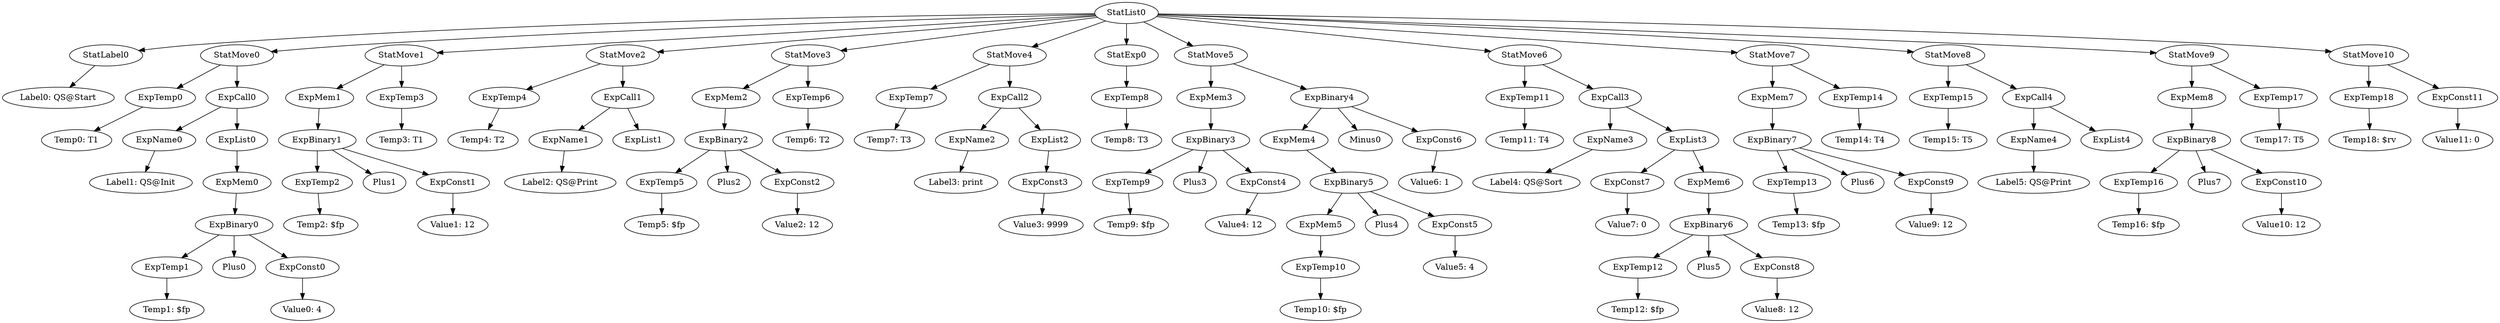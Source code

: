 digraph {
	ordering = out;
	ExpConst11 -> "Value11: 0";
	ExpTemp17 -> "Temp17: T5";
	StatMove9 -> ExpMem8;
	StatMove9 -> ExpTemp17;
	ExpMem8 -> ExpBinary8;
	ExpBinary8 -> ExpTemp16;
	ExpBinary8 -> Plus7;
	ExpBinary8 -> ExpConst10;
	ExpCall4 -> ExpName4;
	ExpCall4 -> ExpList4;
	ExpTemp14 -> "Temp14: T4";
	StatMove7 -> ExpMem7;
	StatMove7 -> ExpTemp14;
	ExpMem7 -> ExpBinary7;
	ExpTemp13 -> "Temp13: $fp";
	ExpMem6 -> ExpBinary6;
	ExpTemp16 -> "Temp16: $fp";
	ExpBinary6 -> ExpTemp12;
	ExpBinary6 -> Plus5;
	ExpBinary6 -> ExpConst8;
	ExpList3 -> ExpConst7;
	ExpList3 -> ExpMem6;
	ExpConst7 -> "Value7: 0";
	ExpName3 -> "Label4: QS@Sort";
	ExpTemp5 -> "Temp5: $fp";
	ExpTemp1 -> "Temp1: $fp";
	ExpName2 -> "Label3: print";
	ExpTemp3 -> "Temp3: T1";
	ExpTemp15 -> "Temp15: T5";
	ExpName1 -> "Label2: QS@Print";
	StatMove1 -> ExpMem1;
	StatMove1 -> ExpTemp3;
	ExpTemp18 -> "Temp18: $rv";
	ExpBinary7 -> ExpTemp13;
	ExpBinary7 -> Plus6;
	ExpBinary7 -> ExpConst9;
	ExpTemp8 -> "Temp8: T3";
	ExpConst1 -> "Value1: 12";
	StatMove2 -> ExpTemp4;
	StatMove2 -> ExpCall1;
	ExpTemp2 -> "Temp2: $fp";
	ExpTemp10 -> "Temp10: $fp";
	ExpCall1 -> ExpName1;
	ExpCall1 -> ExpList1;
	ExpList0 -> ExpMem0;
	StatMove8 -> ExpTemp15;
	StatMove8 -> ExpCall4;
	StatMove0 -> ExpTemp0;
	StatMove0 -> ExpCall0;
	ExpBinary0 -> ExpTemp1;
	ExpBinary0 -> Plus0;
	ExpBinary0 -> ExpConst0;
	ExpName4 -> "Label5: QS@Print";
	ExpMem4 -> ExpBinary5;
	StatList0 -> StatLabel0;
	StatList0 -> StatMove0;
	StatList0 -> StatMove1;
	StatList0 -> StatMove2;
	StatList0 -> StatMove3;
	StatList0 -> StatMove4;
	StatList0 -> StatExp0;
	StatList0 -> StatMove5;
	StatList0 -> StatMove6;
	StatList0 -> StatMove7;
	StatList0 -> StatMove8;
	StatList0 -> StatMove9;
	StatList0 -> StatMove10;
	ExpConst6 -> "Value6: 1";
	ExpMem1 -> ExpBinary1;
	ExpName0 -> "Label1: QS@Init";
	ExpTemp4 -> "Temp4: T2";
	ExpTemp0 -> "Temp0: T1";
	ExpTemp7 -> "Temp7: T3";
	ExpCall0 -> ExpName0;
	ExpCall0 -> ExpList0;
	ExpTemp12 -> "Temp12: $fp";
	ExpMem2 -> ExpBinary2;
	ExpCall3 -> ExpName3;
	ExpCall3 -> ExpList3;
	ExpBinary1 -> ExpTemp2;
	ExpBinary1 -> Plus1;
	ExpBinary1 -> ExpConst1;
	ExpMem0 -> ExpBinary0;
	ExpConst10 -> "Value10: 12";
	StatMove4 -> ExpTemp7;
	StatMove4 -> ExpCall2;
	ExpMem5 -> ExpTemp10;
	StatLabel0 -> "Label0: QS@Start";
	ExpBinary2 -> ExpTemp5;
	ExpBinary2 -> Plus2;
	ExpBinary2 -> ExpConst2;
	StatMove10 -> ExpTemp18;
	StatMove10 -> ExpConst11;
	ExpCall2 -> ExpName2;
	ExpCall2 -> ExpList2;
	StatMove3 -> ExpMem2;
	StatMove3 -> ExpTemp6;
	StatMove6 -> ExpTemp11;
	StatMove6 -> ExpCall3;
	ExpTemp6 -> "Temp6: T2";
	ExpConst3 -> "Value3: 9999";
	ExpList2 -> ExpConst3;
	ExpTemp11 -> "Temp11: T4";
	StatExp0 -> ExpTemp8;
	ExpConst8 -> "Value8: 12";
	ExpConst4 -> "Value4: 12";
	ExpTemp9 -> "Temp9: $fp";
	ExpConst2 -> "Value2: 12";
	ExpBinary3 -> ExpTemp9;
	ExpBinary3 -> Plus3;
	ExpBinary3 -> ExpConst4;
	StatMove5 -> ExpMem3;
	StatMove5 -> ExpBinary4;
	ExpConst5 -> "Value5: 4";
	ExpMem3 -> ExpBinary3;
	ExpConst9 -> "Value9: 12";
	ExpBinary5 -> ExpMem5;
	ExpBinary5 -> Plus4;
	ExpBinary5 -> ExpConst5;
	ExpConst0 -> "Value0: 4";
	ExpBinary4 -> ExpMem4;
	ExpBinary4 -> Minus0;
	ExpBinary4 -> ExpConst6;
}

